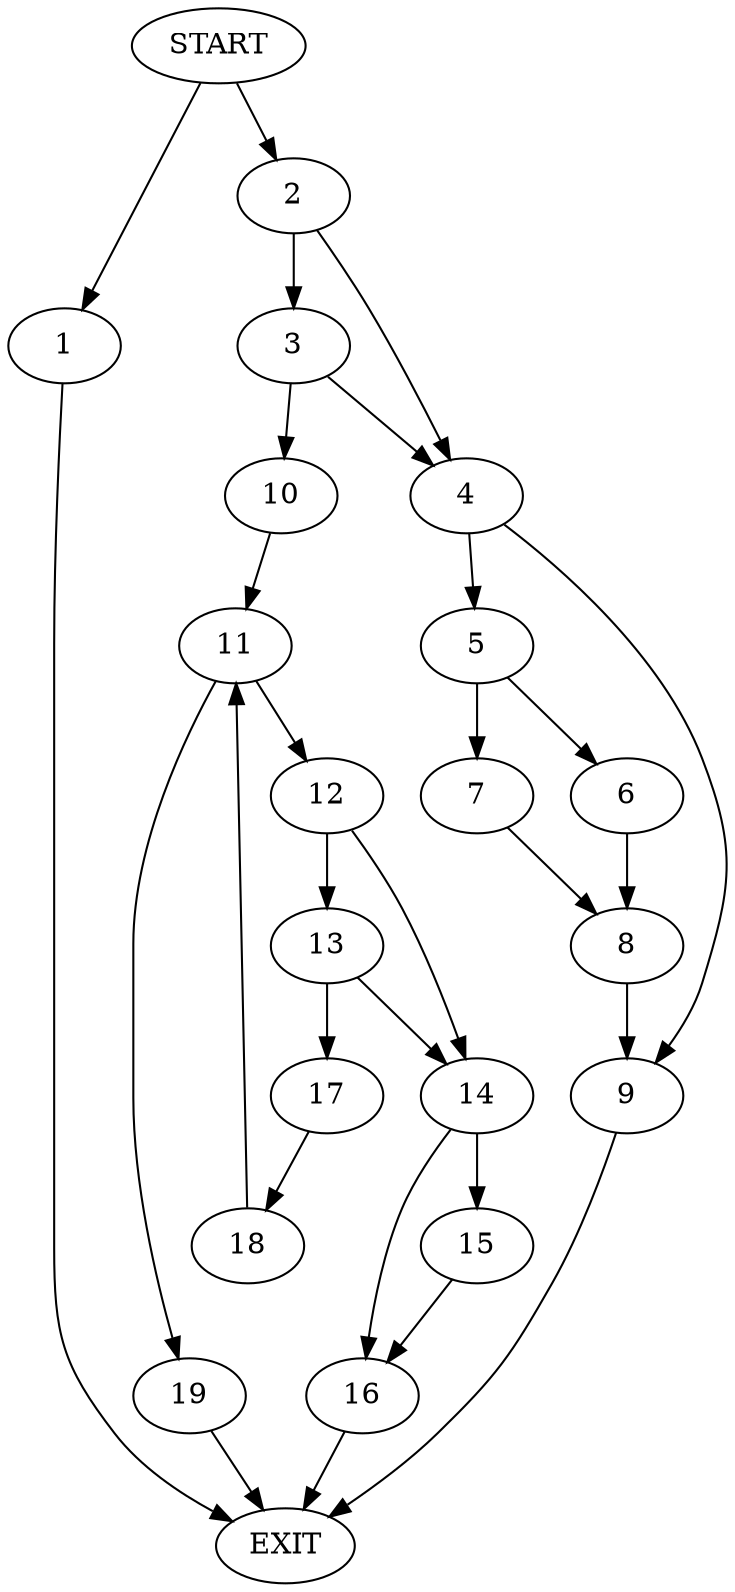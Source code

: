 digraph { 
0 [label="START"];
1;
2;
3;
4;
5;
6;
7;
8;
9;
10;
11;
12;
13;
14;
15;
16;
17;
18;
19;
20[label="EXIT"];
0 -> 1;
0 -> 2;
1 -> 20;
2 -> 4;
2 -> 3;
3 -> 4;
3 -> 10;
4 -> 5;
4 -> 9;
5 -> 6;
5 -> 7;
6 -> 8;
7 -> 8;
8 -> 9;
9 -> 20;
10 -> 11;
11 -> 12;
11 -> 19;
12 -> 14;
12 -> 13;
13 -> 14;
13 -> 17;
14 -> 15;
14 -> 16;
15 -> 16;
16 -> 20;
17 -> 18;
18 -> 11;
19 -> 20;
}